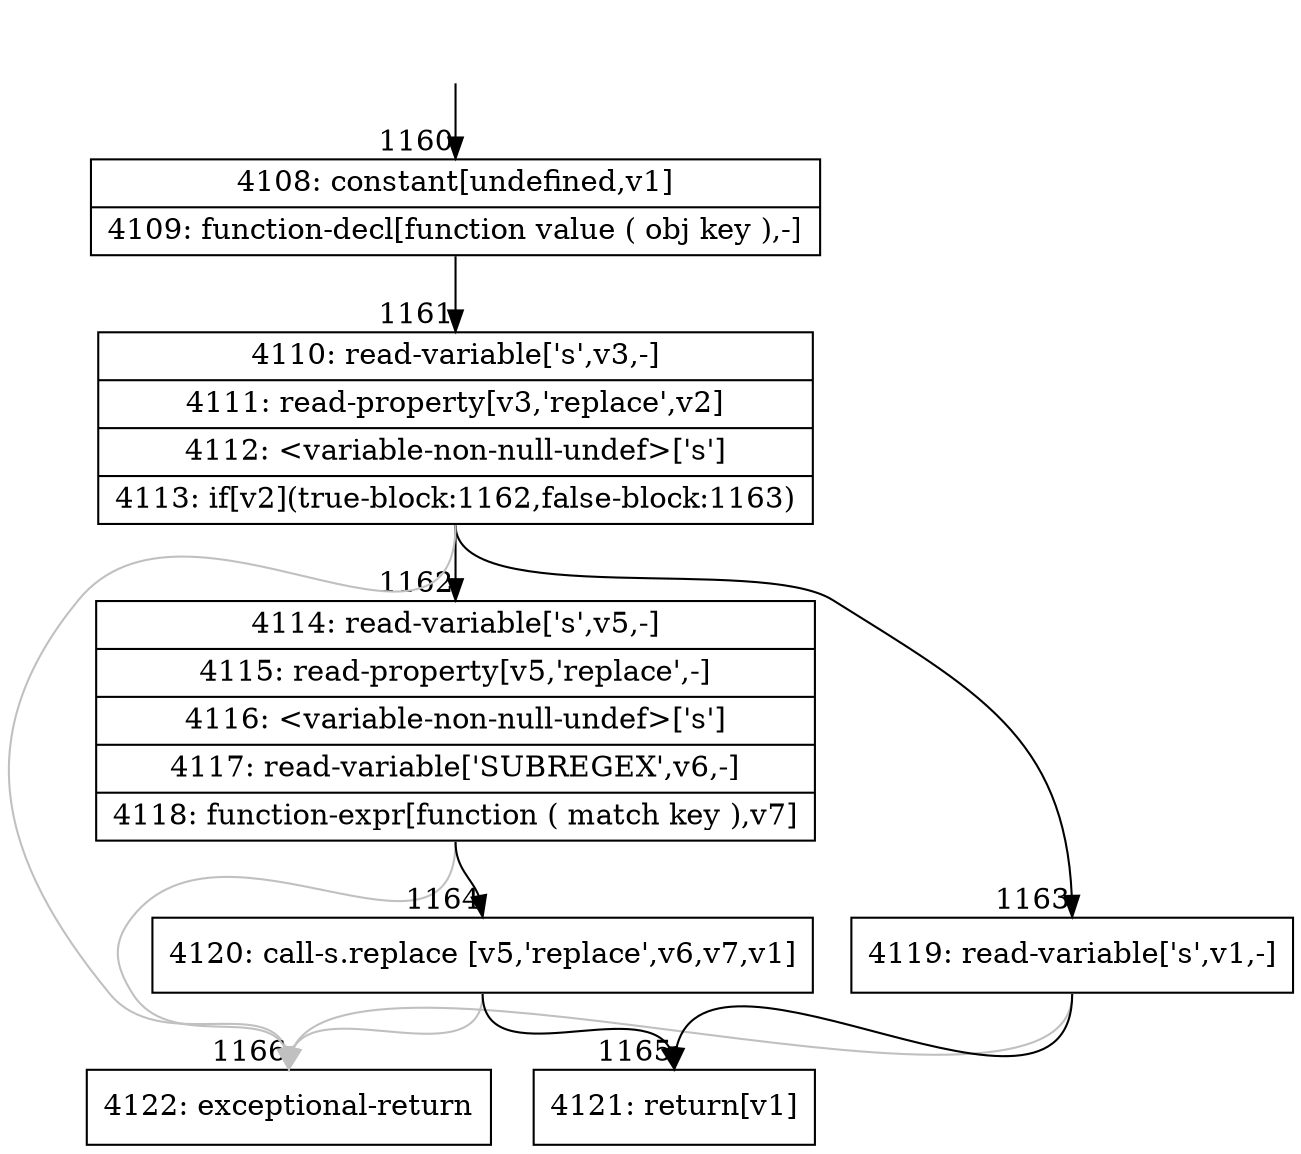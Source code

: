 digraph {
rankdir="TD"
BB_entry57[shape=none,label=""];
BB_entry57 -> BB1160 [tailport=s, headport=n, headlabel="    1160"]
BB1160 [shape=record label="{4108: constant[undefined,v1]|4109: function-decl[function value ( obj key ),-]}" ] 
BB1160 -> BB1161 [tailport=s, headport=n, headlabel="      1161"]
BB1161 [shape=record label="{4110: read-variable['s',v3,-]|4111: read-property[v3,'replace',v2]|4112: \<variable-non-null-undef\>['s']|4113: if[v2](true-block:1162,false-block:1163)}" ] 
BB1161 -> BB1162 [tailport=s, headport=n, headlabel="      1162"]
BB1161 -> BB1163 [tailport=s, headport=n, headlabel="      1163"]
BB1161 -> BB1166 [tailport=s, headport=n, color=gray, headlabel="      1166"]
BB1162 [shape=record label="{4114: read-variable['s',v5,-]|4115: read-property[v5,'replace',-]|4116: \<variable-non-null-undef\>['s']|4117: read-variable['SUBREGEX',v6,-]|4118: function-expr[function ( match key ),v7]}" ] 
BB1162 -> BB1164 [tailport=s, headport=n, headlabel="      1164"]
BB1162 -> BB1166 [tailport=s, headport=n, color=gray]
BB1163 [shape=record label="{4119: read-variable['s',v1,-]}" ] 
BB1163 -> BB1165 [tailport=s, headport=n, headlabel="      1165"]
BB1163 -> BB1166 [tailport=s, headport=n, color=gray]
BB1164 [shape=record label="{4120: call-s.replace [v5,'replace',v6,v7,v1]}" ] 
BB1164 -> BB1165 [tailport=s, headport=n]
BB1164 -> BB1166 [tailport=s, headport=n, color=gray]
BB1165 [shape=record label="{4121: return[v1]}" ] 
BB1166 [shape=record label="{4122: exceptional-return}" ] 
//#$~ 1943
}
